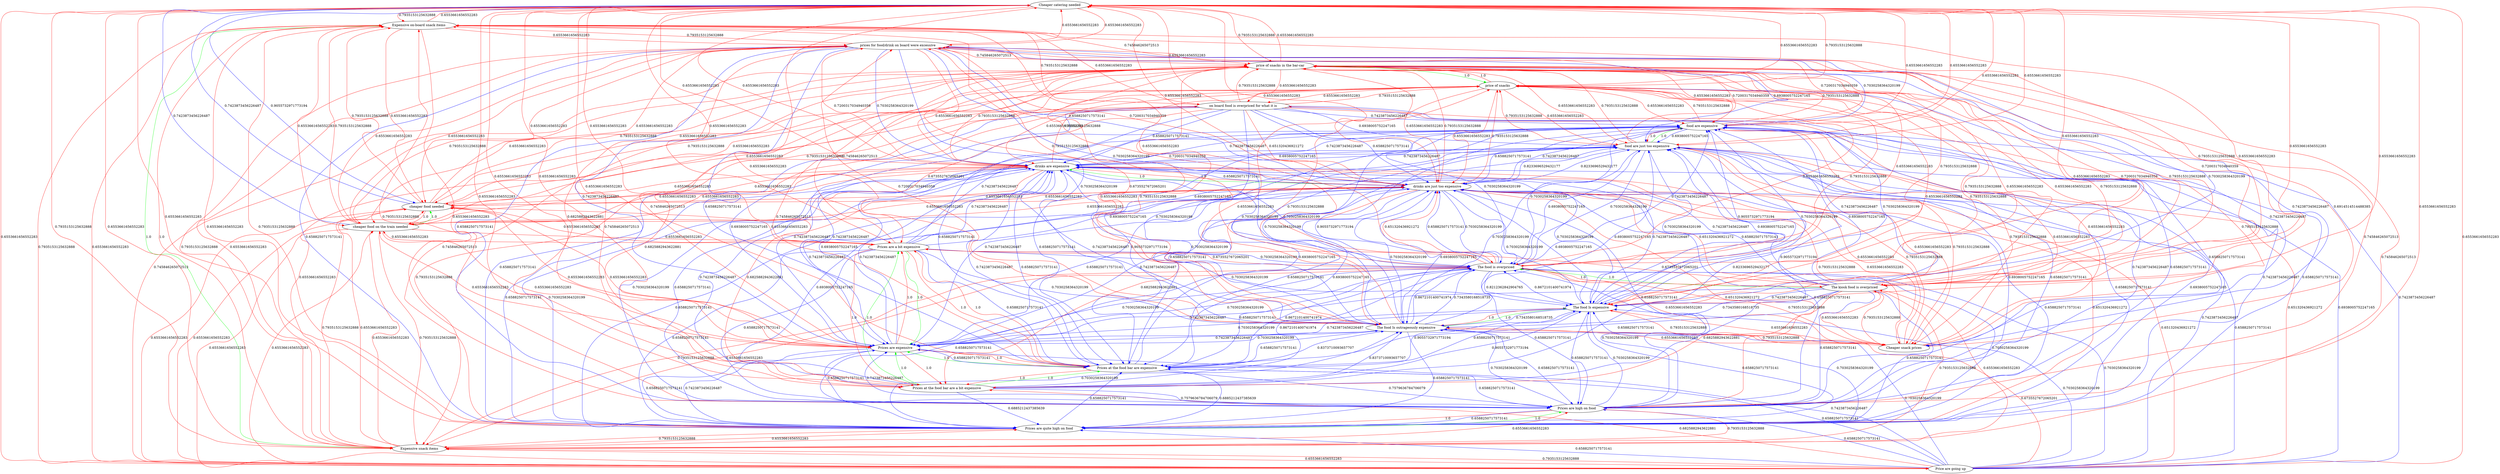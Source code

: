 digraph rawGraph {
"Cheaper catering needed";"Cheaper snack prices";"Expensive on-board snack items";"Expensive snack items";"Price are going up";"Prices are quite high on food";"Prices are high on food";"Prices at the food bar are a bit expensive";"Prices at the food bar are expensive";"Prices are expensive";"Prices are a bit expensive";"The food Is outrageously expensive";"The food Is expensive";"The kiosk food is overpriced";"The food is overpriced";"cheaper food on the train needed";"cheaper food needed";"drinks are just too expensive";"drinks are expensive";"food are just too expensive";"food are expensive";"on board food is overpriced for what it is";"price of snacks in the bar-car";"price of snacks";"prices for food/drink on board were excessive";"Expensive on-board snack items" -> "Expensive snack items" [label=1.0] [color=green]
"Expensive snack items" -> "Expensive on-board snack items" [label=1.0] [color=red]
"Cheaper catering needed" -> "Expensive on-board snack items" [label=0.7935153125632888] [color=red]
"Cheaper catering needed" -> "Expensive snack items" [label=0.7935153125632888] [color=red]
"Expensive on-board snack items" -> "Cheaper catering needed" [label=0.6553661656552283] [color=red]
"Expensive snack items" -> "Cheaper catering needed" [label=0.6553661656552283] [color=red]
"Cheaper catering needed" -> "Price are going up" [label=0.6553661656552283] [color=red]
"Expensive on-board snack items" -> "Price are going up" [label=0.6553661656552283] [color=red]
"Expensive snack items" -> "Price are going up" [label=0.6553661656552283] [color=red]
"Price are going up" -> "Cheaper catering needed" [label=0.6553661656552283] [color=red]
"Price are going up" -> "Expensive on-board snack items" [label=0.7935153125632888] [color=red]
"Price are going up" -> "Expensive snack items" [label=0.7935153125632888] [color=red]
"Prices are quite high on food" -> "Prices are high on food" [label=1.0] [color=green]
"Prices are high on food" -> "Prices are quite high on food" [label=1.0] [color=red]
"Expensive on-board snack items" -> "Prices are quite high on food" [label=0.6553661656552283] [color=red]
"Expensive on-board snack items" -> "Prices are high on food" [label=0.6553661656552283] [color=red]
"Expensive snack items" -> "Prices are quite high on food" [label=0.6553661656552283] [color=red]
"Expensive snack items" -> "Prices are high on food" [label=0.6553661656552283] [color=red]
"Prices are quite high on food" -> "Cheaper catering needed" [label=0.6553661656552283] [color=red]
"Prices are quite high on food" -> "Expensive on-board snack items" [label=0.7935153125632888] [color=red]
"Prices are quite high on food" -> "Expensive snack items" [label=0.7935153125632888] [color=red]
"Prices are high on food" -> "Cheaper catering needed" [label=0.6553661656552283] [color=red]
"Prices are high on food" -> "Expensive on-board snack items" [label=0.7935153125632888] [color=red]
"Prices are high on food" -> "Expensive snack items" [label=0.7935153125632888] [color=red]
"Prices at the food bar are a bit expensive" -> "Prices at the food bar are expensive" [label=1.0] [color=green]
"Prices at the food bar are expensive" -> "Prices are expensive" [label=1.0] [color=green]
"Prices at the food bar are a bit expensive" -> "Prices are a bit expensive" [label=1.0] [color=green]
"Prices are a bit expensive" -> "Prices are expensive" [label=1.0] [color=green]
"Prices at the food bar are a bit expensive" -> "Prices are expensive" [label=1.0] [color=green]
"Prices at the food bar are expensive" -> "Prices at the food bar are a bit expensive" [label=1.0] [color=red]
"Prices at the food bar are expensive" -> "Prices are a bit expensive" [label=1.0] [color=red]
"Prices are expensive" -> "Prices at the food bar are a bit expensive" [label=1.0] [color=red]
"Prices are expensive" -> "Prices at the food bar are expensive" [label=1.0] [color=red]
"Prices are expensive" -> "Prices are a bit expensive" [label=1.0] [color=red]
"Prices are a bit expensive" -> "Prices at the food bar are a bit expensive" [label=1.0] [color=red]
"Prices are a bit expensive" -> "Prices at the food bar are expensive" [label=1.0] [color=red]
"Cheaper catering needed" -> "Prices are expensive" [label=0.6553661656552283] [color=red]
"Cheaper catering needed" -> "Prices are a bit expensive" [label=0.6553661656552283] [color=red]
"Price are going up" -> "Prices at the food bar are a bit expensive" [label=0.6825882943622881] [color=red]
"Price are going up" -> "Prices are expensive" [label=0.7423873456226487] [color=blue]
"Prices are quite high on food" -> "Prices are expensive" [label=0.7423873456226487] [color=blue]
"Prices are high on food" -> "Prices are expensive" [label=0.7423873456226487] [color=blue]
"Prices at the food bar are a bit expensive" -> "Cheaper catering needed" [label=0.6553661656552283] [color=red]
"Prices at the food bar are a bit expensive" -> "Prices are quite high on food" [label=0.6885212437385639] [color=blue]
"Prices at the food bar are a bit expensive" -> "Prices are high on food" [label=0.7579636784706079] [color=blue]
"Prices at the food bar are expensive" -> "Cheaper catering needed" [label=0.6553661656552283] [color=red]
"Prices at the food bar are expensive" -> "Prices are quite high on food" [label=0.6885212437385639] [color=blue]
"Prices at the food bar are expensive" -> "Prices are high on food" [label=0.7579636784706079] [color=blue]
"Prices are expensive" -> "Cheaper catering needed" [label=0.6553661656552283] [color=red]
"Prices are a bit expensive" -> "Cheaper catering needed" [label=0.6553661656552283] [color=red]
"The food Is outrageously expensive" -> "The food Is expensive" [label=1.0] [color=green]
"The food Is expensive" -> "The food Is outrageously expensive" [label=1.0] [color=red]
"Cheaper snack prices" -> "The food Is outrageously expensive" [label=0.6553661656552283] [color=red]
"Cheaper snack prices" -> "The food Is expensive" [label=0.6553661656552283] [color=red]
"Price are going up" -> "The food Is outrageously expensive" [label=0.6735527672065201] [color=red]
"Prices at the food bar are a bit expensive" -> "The food Is outrageously expensive" [label=0.8373710093657707] [color=blue]
"Prices at the food bar are a bit expensive" -> "The food Is expensive" [label=0.9055732971773194] [color=blue]
"Prices at the food bar are expensive" -> "The food Is outrageously expensive" [label=0.8373710093657707] [color=blue]
"Prices at the food bar are expensive" -> "The food Is expensive" [label=0.9055732971773194] [color=blue]
"The food Is outrageously expensive" -> "Cheaper catering needed" [label=0.6553661656552283] [color=red]
"The food Is outrageously expensive" -> "Cheaper snack prices" [label=0.7935153125632888] [color=red]
"The food Is outrageously expensive" -> "Prices at the food bar are expensive" [label=0.6588250717573141] [color=blue]
"The food Is outrageously expensive" -> "Prices are expensive" [label=0.7423873456226487] [color=blue]
"The food Is expensive" -> "Cheaper catering needed" [label=0.6553661656552283] [color=red]
"The food Is expensive" -> "Cheaper snack prices" [label=0.7935153125632888] [color=red]
"The food Is expensive" -> "Prices at the food bar are expensive" [label=0.6588250717573141] [color=blue]
"The food Is expensive" -> "Prices are expensive" [label=0.7423873456226487] [color=blue]
"The kiosk food is overpriced" -> "The food is overpriced" [label=1.0] [color=green]
"The food is overpriced" -> "The kiosk food is overpriced" [label=1.0] [color=red]
"Cheaper snack prices" -> "The kiosk food is overpriced" [label=0.6553661656552283] [color=red]
"Cheaper snack prices" -> "The food is overpriced" [label=0.6553661656552283] [color=red]
"Expensive on-board snack items" -> "The kiosk food is overpriced" [label=0.6553661656552283] [color=red]
"Expensive on-board snack items" -> "The food is overpriced" [label=0.6553661656552283] [color=red]
"Expensive snack items" -> "The kiosk food is overpriced" [label=0.6553661656552283] [color=red]
"Expensive snack items" -> "The food is overpriced" [label=0.6553661656552283] [color=red]
"Prices at the food bar are a bit expensive" -> "The food is overpriced" [label=0.8672101400741974] [color=blue]
"Prices at the food bar are expensive" -> "The food is overpriced" [label=0.8672101400741974] [color=blue]
"The food Is outrageously expensive" -> "The food is overpriced" [label=0.8672101400741974] [color=blue]
"The food Is expensive" -> "The food is overpriced" [label=0.8672101400741974] [color=blue]
"The kiosk food is overpriced" -> "Cheaper catering needed" [label=0.6553661656552283] [color=red]
"The kiosk food is overpriced" -> "Cheaper snack prices" [label=0.7935153125632888] [color=red]
"The kiosk food is overpriced" -> "Expensive on-board snack items" [label=0.7935153125632888] [color=red]
"The kiosk food is overpriced" -> "Expensive snack items" [label=0.7935153125632888] [color=red]
"The kiosk food is overpriced" -> "Prices at the food bar are a bit expensive" [label=0.6825882943622881] [color=red]
"The kiosk food is overpriced" -> "Prices are a bit expensive" [label=0.6735527672065201] [color=red]
"The food is overpriced" -> "Cheaper catering needed" [label=0.6553661656552283] [color=red]
"The food is overpriced" -> "Cheaper snack prices" [label=0.7935153125632888] [color=red]
"The food is overpriced" -> "Expensive on-board snack items" [label=0.7935153125632888] [color=red]
"The food is overpriced" -> "Expensive snack items" [label=0.7935153125632888] [color=red]
"The food is overpriced" -> "Prices are a bit expensive" [label=0.6735527672065201] [color=red]
"The food is overpriced" -> "The food Is outrageously expensive" [label=0.7343580168518735] [color=blue]
"The food is overpriced" -> "The food Is expensive" [label=0.8212362842904765] [color=blue]
"cheaper food on the train needed" -> "cheaper food needed" [label=1.0] [color=green]
"cheaper food needed" -> "cheaper food on the train needed" [label=1.0] [color=red]
"Cheaper catering needed" -> "cheaper food needed" [label=0.9055732971773194] [color=blue]
"Expensive on-board snack items" -> "cheaper food on the train needed" [label=0.6553661656552283] [color=red]
"Expensive on-board snack items" -> "cheaper food needed" [label=0.6553661656552283] [color=red]
"Expensive snack items" -> "cheaper food on the train needed" [label=0.6553661656552283] [color=red]
"Expensive snack items" -> "cheaper food needed" [label=0.6553661656552283] [color=red]
"Price are going up" -> "cheaper food on the train needed" [label=0.6553661656552283] [color=red]
"Price are going up" -> "cheaper food needed" [label=0.6553661656552283] [color=red]
"Prices are expensive" -> "cheaper food on the train needed" [label=0.6553661656552283] [color=red]
"Prices are expensive" -> "cheaper food needed" [label=0.6553661656552283] [color=red]
"Prices are a bit expensive" -> "cheaper food on the train needed" [label=0.6553661656552283] [color=red]
"Prices are a bit expensive" -> "cheaper food needed" [label=0.6553661656552283] [color=red]
"cheaper food on the train needed" -> "Cheaper catering needed" [label=0.7423873456226487] [color=blue]
"cheaper food on the train needed" -> "Expensive on-board snack items" [label=0.7935153125632888] [color=red]
"cheaper food on the train needed" -> "Expensive snack items" [label=0.7935153125632888] [color=red]
"cheaper food on the train needed" -> "Price are going up" [label=0.6553661656552283] [color=red]
"cheaper food on the train needed" -> "Prices are expensive" [label=0.6553661656552283] [color=red]
"cheaper food on the train needed" -> "Prices are a bit expensive" [label=0.6553661656552283] [color=red]
"cheaper food needed" -> "Cheaper catering needed" [label=0.7423873456226487] [color=blue]
"cheaper food needed" -> "Expensive on-board snack items" [label=0.7935153125632888] [color=red]
"cheaper food needed" -> "Expensive snack items" [label=0.7935153125632888] [color=red]
"cheaper food needed" -> "Price are going up" [label=0.6553661656552283] [color=red]
"cheaper food needed" -> "Prices are expensive" [label=0.6553661656552283] [color=red]
"cheaper food needed" -> "Prices are a bit expensive" [label=0.6553661656552283] [color=red]
"drinks are just too expensive" -> "drinks are expensive" [label=1.0] [color=green]
"drinks are expensive" -> "drinks are just too expensive" [label=1.0] [color=red]
"Cheaper catering needed" -> "drinks are just too expensive" [label=0.6553661656552283] [color=red]
"Cheaper catering needed" -> "drinks are expensive" [label=0.6553661656552283] [color=red]
"Cheaper snack prices" -> "drinks are just too expensive" [label=0.6553661656552283] [color=red]
"Cheaper snack prices" -> "drinks are expensive" [label=0.6553661656552283] [color=red]
"Price are going up" -> "drinks are just too expensive" [label=0.651320436921272] [color=red]
"Prices are quite high on food" -> "drinks are just too expensive" [label=0.651320436921272] [color=red]
"Prices are high on food" -> "drinks are just too expensive" [label=0.651320436921272] [color=red]
"Prices at the food bar are a bit expensive" -> "drinks are just too expensive" [label=0.6938005752247165] [color=blue]
"Prices at the food bar are a bit expensive" -> "drinks are expensive" [label=0.7423873456226487] [color=blue]
"Prices at the food bar are expensive" -> "drinks are expensive" [label=0.7423873456226487] [color=blue]
"Prices are expensive" -> "drinks are expensive" [label=0.7423873456226487] [color=blue]
"Prices are a bit expensive" -> "drinks are just too expensive" [label=0.6938005752247165] [color=blue]
"Prices are a bit expensive" -> "drinks are expensive" [label=0.7423873456226487] [color=blue]
"The food Is outrageously expensive" -> "drinks are expensive" [label=0.7423873456226487] [color=blue]
"The food Is expensive" -> "drinks are expensive" [label=0.7423873456226487] [color=blue]
"The kiosk food is overpriced" -> "drinks are just too expensive" [label=0.651320436921272] [color=red]
"The food is overpriced" -> "drinks are just too expensive" [label=0.651320436921272] [color=red]
"cheaper food on the train needed" -> "drinks are just too expensive" [label=0.6553661656552283] [color=red]
"cheaper food on the train needed" -> "drinks are expensive" [label=0.6553661656552283] [color=red]
"cheaper food needed" -> "drinks are just too expensive" [label=0.6553661656552283] [color=red]
"cheaper food needed" -> "drinks are expensive" [label=0.6553661656552283] [color=red]
"drinks are just too expensive" -> "Cheaper catering needed" [label=0.6553661656552283] [color=red]
"drinks are just too expensive" -> "Cheaper snack prices" [label=0.7935153125632888] [color=red]
"drinks are just too expensive" -> "Prices at the food bar are a bit expensive" [label=0.6825882943622881] [color=red]
"drinks are just too expensive" -> "Prices are expensive" [label=0.7423873456226487] [color=blue]
"drinks are just too expensive" -> "cheaper food on the train needed" [label=0.6553661656552283] [color=red]
"drinks are just too expensive" -> "cheaper food needed" [label=0.6553661656552283] [color=red]
"drinks are expensive" -> "Cheaper catering needed" [label=0.6553661656552283] [color=red]
"drinks are expensive" -> "Cheaper snack prices" [label=0.7935153125632888] [color=red]
"drinks are expensive" -> "Prices at the food bar are a bit expensive" [label=0.6825882943622881] [color=red]
"drinks are expensive" -> "Prices are expensive" [label=0.7423873456226487] [color=blue]
"drinks are expensive" -> "cheaper food on the train needed" [label=0.6553661656552283] [color=red]
"drinks are expensive" -> "cheaper food needed" [label=0.6553661656552283] [color=red]
"food are just too expensive" -> "food are expensive" [label=1.0] [color=green]
"food are expensive" -> "food are just too expensive" [label=1.0] [color=red]
"Cheaper catering needed" -> "food are just too expensive" [label=0.6553661656552283] [color=red]
"Cheaper catering needed" -> "food are expensive" [label=0.6553661656552283] [color=red]
"Cheaper snack prices" -> "food are just too expensive" [label=0.6553661656552283] [color=red]
"Cheaper snack prices" -> "food are expensive" [label=0.6553661656552283] [color=red]
"Price are going up" -> "food are just too expensive" [label=0.651320436921272] [color=red]
"Prices are quite high on food" -> "food are expensive" [label=0.7423873456226487] [color=blue]
"Prices are high on food" -> "food are expensive" [label=0.7423873456226487] [color=blue]
"Prices at the food bar are a bit expensive" -> "food are just too expensive" [label=0.8233696529432177] [color=blue]
"Prices at the food bar are a bit expensive" -> "food are expensive" [label=0.9055732971773194] [color=blue]
"Prices at the food bar are expensive" -> "food are just too expensive" [label=0.6938005752247165] [color=blue]
"Prices at the food bar are expensive" -> "food are expensive" [label=0.9055732971773194] [color=blue]
"Prices are expensive" -> "food are expensive" [label=0.7423873456226487] [color=blue]
"Prices are a bit expensive" -> "food are just too expensive" [label=0.6938005752247165] [color=blue]
"Prices are a bit expensive" -> "food are expensive" [label=0.7423873456226487] [color=blue]
"The food Is outrageously expensive" -> "food are just too expensive" [label=0.6938005752247165] [color=blue]
"The food Is outrageously expensive" -> "food are expensive" [label=0.9055732971773194] [color=blue]
"The food Is expensive" -> "food are just too expensive" [label=0.6938005752247165] [color=blue]
"The food Is expensive" -> "food are expensive" [label=0.9055732971773194] [color=blue]
"The kiosk food is overpriced" -> "food are expensive" [label=0.7423873456226487] [color=blue]
"The food is overpriced" -> "food are expensive" [label=0.7423873456226487] [color=blue]
"drinks are just too expensive" -> "food are just too expensive" [label=0.8233696529432177] [color=blue]
"drinks are just too expensive" -> "food are expensive" [label=0.7423873456226487] [color=blue]
"drinks are expensive" -> "food are expensive" [label=0.7423873456226487] [color=blue]
"food are just too expensive" -> "Cheaper catering needed" [label=0.6553661656552283] [color=red]
"food are just too expensive" -> "Cheaper snack prices" [label=0.7935153125632888] [color=red]
"food are just too expensive" -> "Prices are expensive" [label=0.7423873456226487] [color=blue]
"food are just too expensive" -> "The food Is expensive" [label=0.7030258364320199] [color=blue]
"food are just too expensive" -> "drinks are just too expensive" [label=0.8233696529432177] [color=blue]
"food are just too expensive" -> "drinks are expensive" [label=0.7423873456226487] [color=blue]
"food are expensive" -> "Cheaper catering needed" [label=0.6553661656552283] [color=red]
"food are expensive" -> "Cheaper snack prices" [label=0.7935153125632888] [color=red]
"food are expensive" -> "Prices are expensive" [label=0.7423873456226487] [color=blue]
"food are expensive" -> "The food Is expensive" [label=0.7030258364320199] [color=blue]
"food are expensive" -> "drinks are expensive" [label=0.7423873456226487] [color=blue]
"Cheaper snack prices" -> "on board food is overpriced for what it is" [label=0.6553661656552283] [color=red]
"Expensive on-board snack items" -> "on board food is overpriced for what it is" [label=0.6553661656552283] [color=red]
"Expensive snack items" -> "on board food is overpriced for what it is" [label=0.6553661656552283] [color=red]
"on board food is overpriced for what it is" -> "Cheaper catering needed" [label=0.6553661656552283] [color=red]
"on board food is overpriced for what it is" -> "Cheaper snack prices" [label=0.7935153125632888] [color=red]
"on board food is overpriced for what it is" -> "Expensive on-board snack items" [label=0.7935153125632888] [color=red]
"on board food is overpriced for what it is" -> "Expensive snack items" [label=0.7935153125632888] [color=red]
"on board food is overpriced for what it is" -> "Prices at the food bar are a bit expensive" [label=0.6825882943622881] [color=red]
"on board food is overpriced for what it is" -> "Prices are a bit expensive" [label=0.6735527672065201] [color=red]
"on board food is overpriced for what it is" -> "The food is overpriced" [label=0.7030258364320199] [color=blue]
"on board food is overpriced for what it is" -> "drinks are just too expensive" [label=0.651320436921272] [color=red]
"on board food is overpriced for what it is" -> "food are expensive" [label=0.7423873456226487] [color=blue]
"price of snacks in the bar-car" -> "price of snacks" [label=1.0] [color=green]
"price of snacks" -> "price of snacks in the bar-car" [label=1.0] [color=red]
"Cheaper catering needed" -> "price of snacks in the bar-car" [label=0.7935153125632888] [color=red]
"Cheaper catering needed" -> "price of snacks" [label=0.7935153125632888] [color=red]
"Cheaper snack prices" -> "price of snacks in the bar-car" [label=0.6914514514488385] [color=red]
"Expensive on-board snack items" -> "price of snacks in the bar-car" [label=0.745846265072513] [color=red]
"Expensive snack items" -> "price of snacks in the bar-car" [label=0.745846265072513] [color=red]
"Price are going up" -> "price of snacks in the bar-car" [label=0.745846265072513] [color=red]
"Prices are quite high on food" -> "price of snacks in the bar-car" [label=0.745846265072513] [color=red]
"Prices are high on food" -> "price of snacks in the bar-car" [label=0.745846265072513] [color=red]
"Prices at the food bar are a bit expensive" -> "price of snacks in the bar-car" [label=0.745846265072513] [color=red]
"Prices at the food bar are expensive" -> "price of snacks in the bar-car" [label=0.745846265072513] [color=red]
"Prices are expensive" -> "price of snacks in the bar-car" [label=0.745846265072513] [color=red]
"Prices are a bit expensive" -> "price of snacks in the bar-car" [label=0.745846265072513] [color=red]
"The food Is outrageously expensive" -> "price of snacks in the bar-car" [label=0.7935153125632888] [color=red]
"The food Is outrageously expensive" -> "price of snacks" [label=0.7935153125632888] [color=red]
"The food Is expensive" -> "price of snacks in the bar-car" [label=0.7935153125632888] [color=red]
"The food Is expensive" -> "price of snacks" [label=0.7935153125632888] [color=red]
"The kiosk food is overpriced" -> "price of snacks in the bar-car" [label=0.7935153125632888] [color=red]
"The kiosk food is overpriced" -> "price of snacks" [label=0.7935153125632888] [color=red]
"The food is overpriced" -> "price of snacks in the bar-car" [label=0.7935153125632888] [color=red]
"The food is overpriced" -> "price of snacks" [label=0.7935153125632888] [color=red]
"cheaper food on the train needed" -> "price of snacks in the bar-car" [label=0.7935153125632888] [color=red]
"cheaper food on the train needed" -> "price of snacks" [label=0.7935153125632888] [color=red]
"cheaper food needed" -> "price of snacks in the bar-car" [label=0.7935153125632888] [color=red]
"cheaper food needed" -> "price of snacks" [label=0.7935153125632888] [color=red]
"drinks are just too expensive" -> "price of snacks in the bar-car" [label=0.7935153125632888] [color=red]
"drinks are just too expensive" -> "price of snacks" [label=0.7935153125632888] [color=red]
"drinks are expensive" -> "price of snacks in the bar-car" [label=0.7935153125632888] [color=red]
"drinks are expensive" -> "price of snacks" [label=0.7935153125632888] [color=red]
"food are just too expensive" -> "price of snacks in the bar-car" [label=0.7935153125632888] [color=red]
"food are just too expensive" -> "price of snacks" [label=0.7935153125632888] [color=red]
"food are expensive" -> "price of snacks in the bar-car" [label=0.7935153125632888] [color=red]
"food are expensive" -> "price of snacks" [label=0.7935153125632888] [color=red]
"on board food is overpriced for what it is" -> "price of snacks in the bar-car" [label=0.7935153125632888] [color=red]
"on board food is overpriced for what it is" -> "price of snacks" [label=0.7935153125632888] [color=red]
"price of snacks in the bar-car" -> "Cheaper catering needed" [label=0.6553661656552283] [color=red]
"price of snacks in the bar-car" -> "Cheaper snack prices" [label=0.7423873456226487] [color=blue]
"price of snacks in the bar-car" -> "The food Is outrageously expensive" [label=0.6553661656552283] [color=red]
"price of snacks in the bar-car" -> "The food Is expensive" [label=0.6553661656552283] [color=red]
"price of snacks in the bar-car" -> "The kiosk food is overpriced" [label=0.6553661656552283] [color=red]
"price of snacks in the bar-car" -> "The food is overpriced" [label=0.6553661656552283] [color=red]
"price of snacks in the bar-car" -> "cheaper food on the train needed" [label=0.6553661656552283] [color=red]
"price of snacks in the bar-car" -> "cheaper food needed" [label=0.6553661656552283] [color=red]
"price of snacks in the bar-car" -> "drinks are just too expensive" [label=0.6553661656552283] [color=red]
"price of snacks in the bar-car" -> "drinks are expensive" [label=0.6553661656552283] [color=red]
"price of snacks in the bar-car" -> "food are just too expensive" [label=0.6553661656552283] [color=red]
"price of snacks in the bar-car" -> "food are expensive" [label=0.6553661656552283] [color=red]
"price of snacks in the bar-car" -> "on board food is overpriced for what it is" [label=0.6553661656552283] [color=red]
"price of snacks" -> "Cheaper catering needed" [label=0.6553661656552283] [color=red]
"price of snacks" -> "Cheaper snack prices" [label=0.7423873456226487] [color=blue]
"price of snacks" -> "The food Is outrageously expensive" [label=0.6553661656552283] [color=red]
"price of snacks" -> "The food Is expensive" [label=0.6553661656552283] [color=red]
"price of snacks" -> "The kiosk food is overpriced" [label=0.6553661656552283] [color=red]
"price of snacks" -> "The food is overpriced" [label=0.6553661656552283] [color=red]
"price of snacks" -> "cheaper food on the train needed" [label=0.6553661656552283] [color=red]
"price of snacks" -> "cheaper food needed" [label=0.6553661656552283] [color=red]
"price of snacks" -> "drinks are just too expensive" [label=0.6553661656552283] [color=red]
"price of snacks" -> "drinks are expensive" [label=0.6553661656552283] [color=red]
"price of snacks" -> "food are just too expensive" [label=0.6553661656552283] [color=red]
"price of snacks" -> "food are expensive" [label=0.6553661656552283] [color=red]
"price of snacks" -> "on board food is overpriced for what it is" [label=0.6553661656552283] [color=red]
"Cheaper catering needed" -> "prices for food/drink on board were excessive" [label=0.6553661656552283] [color=red]
"Expensive on-board snack items" -> "prices for food/drink on board were excessive" [label=0.6553661656552283] [color=red]
"Expensive snack items" -> "prices for food/drink on board were excessive" [label=0.6553661656552283] [color=red]
"The food Is outrageously expensive" -> "prices for food/drink on board were excessive" [label=0.7200317034940359] [color=red]
"The food Is expensive" -> "prices for food/drink on board were excessive" [label=0.7200317034940359] [color=red]
"The kiosk food is overpriced" -> "prices for food/drink on board were excessive" [label=0.7200317034940359] [color=red]
"The food is overpriced" -> "prices for food/drink on board were excessive" [label=0.7200317034940359] [color=red]
"cheaper food on the train needed" -> "prices for food/drink on board were excessive" [label=0.6553661656552283] [color=red]
"cheaper food needed" -> "prices for food/drink on board were excessive" [label=0.6553661656552283] [color=red]
"drinks are just too expensive" -> "prices for food/drink on board were excessive" [label=0.7200317034940359] [color=red]
"drinks are expensive" -> "prices for food/drink on board were excessive" [label=0.7200317034940359] [color=red]
"food are just too expensive" -> "prices for food/drink on board were excessive" [label=0.7200317034940359] [color=red]
"food are expensive" -> "prices for food/drink on board were excessive" [label=0.7200317034940359] [color=red]
"prices for food/drink on board were excessive" -> "Cheaper catering needed" [label=0.6553661656552283] [color=red]
"prices for food/drink on board were excessive" -> "Expensive on-board snack items" [label=0.7935153125632888] [color=red]
"prices for food/drink on board were excessive" -> "Expensive snack items" [label=0.7935153125632888] [color=red]
"prices for food/drink on board were excessive" -> "Prices at the food bar are a bit expensive" [label=0.6825882943622881] [color=red]
"prices for food/drink on board were excessive" -> "Prices are expensive" [label=0.7423873456226487] [color=blue]
"prices for food/drink on board were excessive" -> "The food Is outrageously expensive" [label=0.6735527672065201] [color=red]
"prices for food/drink on board were excessive" -> "cheaper food on the train needed" [label=0.6553661656552283] [color=red]
"prices for food/drink on board were excessive" -> "cheaper food needed" [label=0.6553661656552283] [color=red]
"prices for food/drink on board were excessive" -> "price of snacks in the bar-car" [label=0.745846265072513] [color=red]
"Price are going up" -> "food are expensive" [label=0.7423873456226487] [color=blue]
"Price are going up" -> "drinks are expensive" [label=0.7423873456226487] [color=blue]
"Prices are quite high on food" -> "The food Is expensive" [label=0.7030258364320199] [color=blue]
"Prices are quite high on food" -> "drinks are expensive" [label=0.7030258364320199] [color=blue]
"Prices are high on food" -> "The food Is expensive" [label=0.7030258364320199] [color=blue]
"Prices are high on food" -> "drinks are expensive" [label=0.7030258364320199] [color=blue]
"Prices at the food bar are expensive" -> "drinks are just too expensive" [label=0.6938005752247165] [color=blue]
"Prices are expensive" -> "The food Is expensive" [label=0.7030258364320199] [color=blue]
"Prices are a bit expensive" -> "The food Is expensive" [label=0.7030258364320199] [color=blue]
"The food Is outrageously expensive" -> "Prices are high on food" [label=0.6588250717573141] [color=blue]
"The food Is outrageously expensive" -> "Prices are quite high on food" [label=0.6588250717573141] [color=blue]
"The food Is outrageously expensive" -> "drinks are just too expensive" [label=0.6938005752247165] [color=blue]
"The food Is expensive" -> "The food Is outrageously expensive" [label=0.7343580168518735] [color=blue]
"The food Is expensive" -> "Prices are high on food" [label=0.6588250717573141] [color=blue]
"The food Is expensive" -> "Prices are quite high on food" [label=0.6588250717573141] [color=blue]
"The food Is expensive" -> "drinks are just too expensive" [label=0.6938005752247165] [color=blue]
"The kiosk food is overpriced" -> "The food Is outrageously expensive" [label=0.7343580168518735] [color=blue]
"The kiosk food is overpriced" -> "The food Is expensive" [label=0.7423873456226487] [color=blue]
"The kiosk food is overpriced" -> "Prices are expensive" [label=0.7423873456226487] [color=blue]
"The kiosk food is overpriced" -> "drinks are expensive" [label=0.7423873456226487] [color=blue]
"The food is overpriced" -> "food are just too expensive" [label=0.6938005752247165] [color=blue]
"The food is overpriced" -> "Prices are expensive" [label=0.7030258364320199] [color=blue]
"The food is overpriced" -> "Prices are high on food" [label=0.6588250717573141] [color=blue]
"The food is overpriced" -> "Prices are quite high on food" [label=0.6588250717573141] [color=blue]
"The food is overpriced" -> "drinks are just too expensive" [label=0.6588250717573141] [color=blue]
"The food is overpriced" -> "drinks are expensive" [label=0.7030258364320199] [color=blue]
"The food is overpriced" -> "Prices at the food bar are expensive" [label=0.6588250717573141] [color=blue]
"drinks are just too expensive" -> "The food Is expensive" [label=0.7030258364320199] [color=blue]
"drinks are expensive" -> "The food Is expensive" [label=0.7030258364320199] [color=blue]
"food are just too expensive" -> "The food is overpriced" [label=0.7030258364320199] [color=blue]
"food are just too expensive" -> "The food Is outrageously expensive" [label=0.7030258364320199] [color=blue]
"food are just too expensive" -> "Prices are high on food" [label=0.6588250717573141] [color=blue]
"food are just too expensive" -> "Prices are quite high on food" [label=0.6588250717573141] [color=blue]
"food are just too expensive" -> "Prices at the food bar are expensive" [label=0.6588250717573141] [color=blue]
"food are expensive" -> "The food is overpriced" [label=0.7030258364320199] [color=blue]
"food are expensive" -> "The food Is outrageously expensive" [label=0.7030258364320199] [color=blue]
"food are expensive" -> "food are just too expensive" [label=0.6938005752247165] [color=blue]
"food are expensive" -> "Prices are high on food" [label=0.6588250717573141] [color=blue]
"food are expensive" -> "Prices are quite high on food" [label=0.6588250717573141] [color=blue]
"food are expensive" -> "drinks are just too expensive" [label=0.6588250717573141] [color=blue]
"food are expensive" -> "Prices at the food bar are expensive" [label=0.6588250717573141] [color=blue]
"on board food is overpriced for what it is" -> "The food Is outrageously expensive" [label=0.7030258364320199] [color=blue]
"on board food is overpriced for what it is" -> "The food Is expensive" [label=0.7030258364320199] [color=blue]
"on board food is overpriced for what it is" -> "food are just too expensive" [label=0.6938005752247165] [color=blue]
"on board food is overpriced for what it is" -> "Prices are expensive" [label=0.6938005752247165] [color=blue]
"on board food is overpriced for what it is" -> "Prices are high on food" [label=0.6588250717573141] [color=blue]
"on board food is overpriced for what it is" -> "Prices are quite high on food" [label=0.6588250717573141] [color=blue]
"on board food is overpriced for what it is" -> "drinks are just too expensive" [label=0.6588250717573141] [color=blue]
"on board food is overpriced for what it is" -> "drinks are expensive" [label=0.6588250717573141] [color=blue]
"on board food is overpriced for what it is" -> "Prices at the food bar are expensive" [label=0.6588250717573141] [color=blue]
"prices for food/drink on board were excessive" -> "food are expensive" [label=0.7030258364320199] [color=blue]
"prices for food/drink on board were excessive" -> "The food Is expensive" [label=0.7030258364320199] [color=blue]
"prices for food/drink on board were excessive" -> "drinks are expensive" [label=0.7030258364320199] [color=blue]
"Price are going up" -> "The food is overpriced" [label=0.7030258364320199] [color=blue]
"Price are going up" -> "The food Is expensive" [label=0.7030258364320199] [color=blue]
"Price are going up" -> "The food Is outrageously expensive" [label=0.7030258364320199] [color=blue]
"Price are going up" -> "food are just too expensive" [label=0.6938005752247165] [color=blue]
"Price are going up" -> "Prices are high on food" [label=0.6588250717573141] [color=blue]
"Price are going up" -> "Prices are quite high on food" [label=0.6588250717573141] [color=blue]
"Price are going up" -> "drinks are just too expensive" [label=0.6588250717573141] [color=blue]
"Price are going up" -> "Prices at the food bar are expensive" [label=0.6588250717573141] [color=blue]
"Prices are quite high on food" -> "The food is overpriced" [label=0.7030258364320199] [color=blue]
"Prices are quite high on food" -> "The food Is outrageously expensive" [label=0.7030258364320199] [color=blue]
"Prices are quite high on food" -> "food are just too expensive" [label=0.6938005752247165] [color=blue]
"Prices are quite high on food" -> "drinks are just too expensive" [label=0.6588250717573141] [color=blue]
"Prices are quite high on food" -> "Prices at the food bar are expensive" [label=0.6588250717573141] [color=blue]
"Prices are high on food" -> "The food is overpriced" [label=0.7030258364320199] [color=blue]
"Prices are high on food" -> "The food Is outrageously expensive" [label=0.7030258364320199] [color=blue]
"Prices are high on food" -> "food are just too expensive" [label=0.6938005752247165] [color=blue]
"Prices are high on food" -> "Prices are quite high on food" [label=0.6588250717573141] [color=blue]
"Prices are high on food" -> "drinks are just too expensive" [label=0.6588250717573141] [color=blue]
"Prices are high on food" -> "Prices at the food bar are expensive" [label=0.6588250717573141] [color=blue]
"Prices are expensive" -> "The food is overpriced" [label=0.7030258364320199] [color=blue]
"Prices are expensive" -> "The food Is outrageously expensive" [label=0.7030258364320199] [color=blue]
"Prices are expensive" -> "food are just too expensive" [label=0.6938005752247165] [color=blue]
"Prices are expensive" -> "Prices are high on food" [label=0.6588250717573141] [color=blue]
"Prices are expensive" -> "Prices are quite high on food" [label=0.6588250717573141] [color=blue]
"Prices are expensive" -> "drinks are just too expensive" [label=0.6588250717573141] [color=blue]
"Prices are expensive" -> "Prices at the food bar are expensive" [label=0.6588250717573141] [color=blue]
"Prices are a bit expensive" -> "The food is overpriced" [label=0.7030258364320199] [color=blue]
"Prices are a bit expensive" -> "The food Is outrageously expensive" [label=0.7030258364320199] [color=blue]
"Prices are a bit expensive" -> "Prices are high on food" [label=0.6588250717573141] [color=blue]
"Prices are a bit expensive" -> "Prices are quite high on food" [label=0.6588250717573141] [color=blue]
"Prices are a bit expensive" -> "Prices at the food bar are expensive" [label=0.6588250717573141] [color=blue]
"The kiosk food is overpriced" -> "food are just too expensive" [label=0.6938005752247165] [color=blue]
"The kiosk food is overpriced" -> "Prices are high on food" [label=0.6588250717573141] [color=blue]
"The kiosk food is overpriced" -> "Prices are quite high on food" [label=0.6588250717573141] [color=blue]
"The kiosk food is overpriced" -> "drinks are just too expensive" [label=0.6588250717573141] [color=blue]
"The kiosk food is overpriced" -> "Prices at the food bar are expensive" [label=0.6588250717573141] [color=blue]
"drinks are just too expensive" -> "The food is overpriced" [label=0.7030258364320199] [color=blue]
"drinks are just too expensive" -> "The food Is outrageously expensive" [label=0.7030258364320199] [color=blue]
"drinks are just too expensive" -> "Prices are high on food" [label=0.6588250717573141] [color=blue]
"drinks are just too expensive" -> "Prices are quite high on food" [label=0.6588250717573141] [color=blue]
"drinks are just too expensive" -> "Prices at the food bar are expensive" [label=0.6588250717573141] [color=blue]
"drinks are expensive" -> "The food is overpriced" [label=0.7030258364320199] [color=blue]
"drinks are expensive" -> "The food Is outrageously expensive" [label=0.7030258364320199] [color=blue]
"drinks are expensive" -> "food are just too expensive" [label=0.6938005752247165] [color=blue]
"drinks are expensive" -> "Prices are high on food" [label=0.6588250717573141] [color=blue]
"drinks are expensive" -> "Prices are quite high on food" [label=0.6588250717573141] [color=blue]
"drinks are expensive" -> "drinks are just too expensive" [label=0.6588250717573141] [color=blue]
"drinks are expensive" -> "Prices at the food bar are expensive" [label=0.6588250717573141] [color=blue]
"prices for food/drink on board were excessive" -> "The food is overpriced" [label=0.7030258364320199] [color=blue]
"prices for food/drink on board were excessive" -> "The food Is outrageously expensive" [label=0.7030258364320199] [color=blue]
"prices for food/drink on board were excessive" -> "food are just too expensive" [label=0.6938005752247165] [color=blue]
"prices for food/drink on board were excessive" -> "Prices are high on food" [label=0.6588250717573141] [color=blue]
"prices for food/drink on board were excessive" -> "Prices are quite high on food" [label=0.6588250717573141] [color=blue]
"prices for food/drink on board were excessive" -> "drinks are just too expensive" [label=0.6588250717573141] [color=blue]
"prices for food/drink on board were excessive" -> "Prices at the food bar are expensive" [label=0.6588250717573141] [color=blue]
}